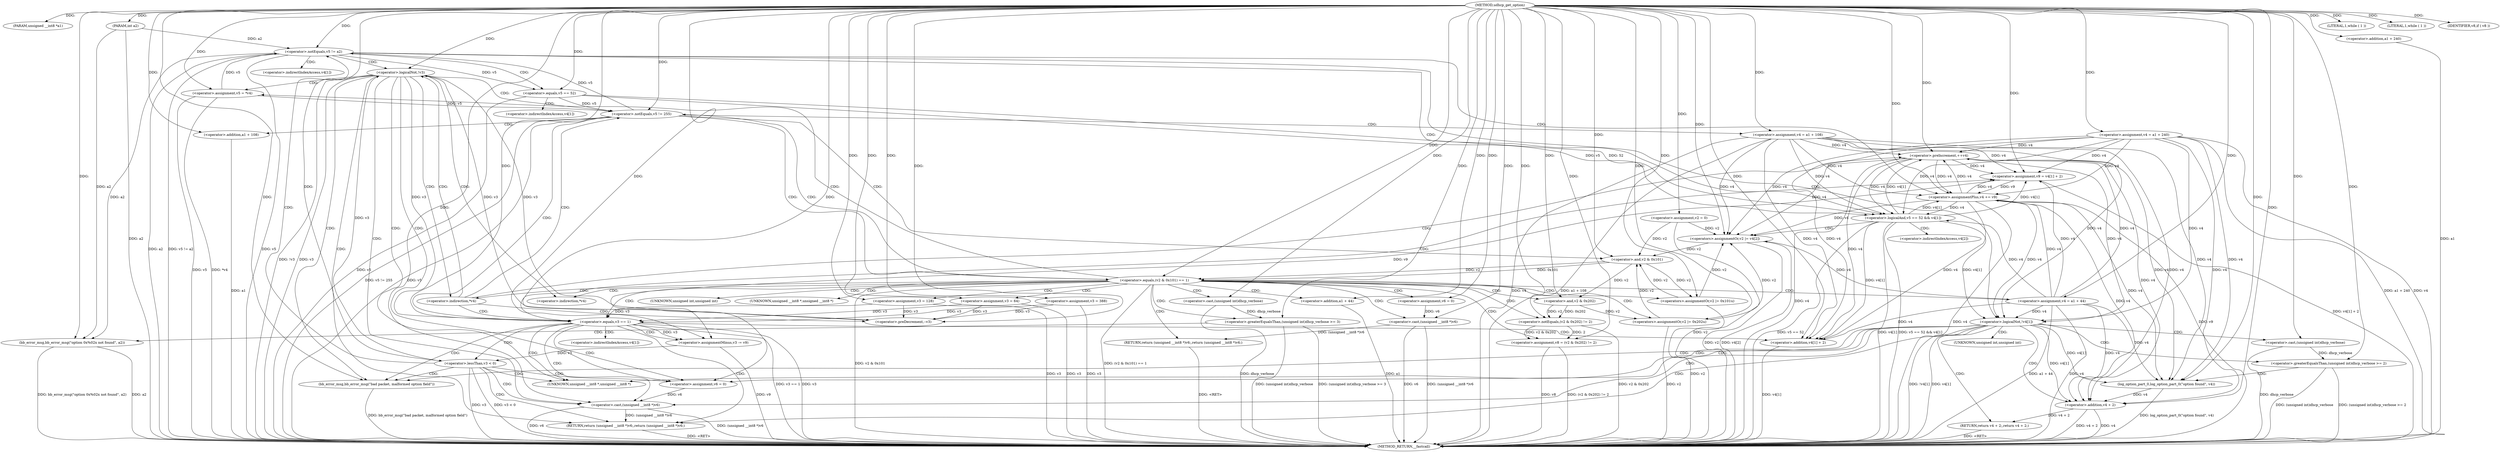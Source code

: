 digraph udhcp_get_option {  
"1000108" [label = "(METHOD,udhcp_get_option)" ]
"1000286" [label = "(METHOD_RETURN,__fastcall)" ]
"1000109" [label = "(PARAM,unsigned __int8 *a1)" ]
"1000110" [label = "(PARAM,int a2)" ]
"1000119" [label = "(<operator>.assignment,v2 = 0)" ]
"1000122" [label = "(<operator>.assignment,v3 = 388)" ]
"1000125" [label = "(<operator>.assignment,v4 = a1 + 240)" ]
"1000127" [label = "(<operator>.addition,a1 + 240)" ]
"1000131" [label = "(LITERAL,1,while ( 1 ))" ]
"1000134" [label = "(LITERAL,1,while ( 1 ))" ]
"1000136" [label = "(<operator>.assignment,v5 = *v4)" ]
"1000144" [label = "(<operator>.preDecrement,--v3)" ]
"1000146" [label = "(<operator>.preIncrement,++v4)" ]
"1000150" [label = "(<operator>.logicalNot,!v3)" ]
"1000154" [label = "(<operator>.notEquals,v5 != 255)" ]
"1000158" [label = "(<operator>.assignment,v4 = a1 + 108)" ]
"1000160" [label = "(<operator>.addition,a1 + 108)" ]
"1000164" [label = "(<operator>.equals,(v2 & 0x101) == 1)" ]
"1000165" [label = "(<operator>.and,v2 & 0x101)" ]
"1000170" [label = "(<operators>.assignmentOr,v2 |= 0x101u)" ]
"1000173" [label = "(<operator>.assignment,v3 = 128)" ]
"1000178" [label = "(<operator>.assignment,v8 = (v2 & 0x202) != 2)" ]
"1000180" [label = "(<operator>.notEquals,(v2 & 0x202) != 2)" ]
"1000181" [label = "(<operator>.and,v2 & 0x202)" ]
"1000185" [label = "(<operators>.assignmentOr,v2 |= 0x202u)" ]
"1000189" [label = "(IDENTIFIER,v8,if ( v8 ))" ]
"1000191" [label = "(<operator>.assignment,v6 = 0)" ]
"1000195" [label = "(<operator>.greaterEqualsThan,(unsigned int)dhcp_verbose >= 3)" ]
"1000196" [label = "(<operator>.cast,(unsigned int)dhcp_verbose)" ]
"1000200" [label = "(bb_error_msg,bb_error_msg(\"option 0x%02x not found\", a2))" ]
"1000203" [label = "(RETURN,return (unsigned __int8 *)v6;,return (unsigned __int8 *)v6;)" ]
"1000204" [label = "(<operator>.cast,(unsigned __int8 *)v6)" ]
"1000207" [label = "(<operator>.assignment,v4 = a1 + 44)" ]
"1000209" [label = "(<operator>.addition,a1 + 44)" ]
"1000212" [label = "(<operator>.assignment,v3 = 64)" ]
"1000216" [label = "(<operator>.equals,v3 == 1)" ]
"1000220" [label = "(<operator>.assignment,v9 = v4[1] + 2)" ]
"1000222" [label = "(<operator>.addition,v4[1] + 2)" ]
"1000227" [label = "(<operator>.assignmentMinus,v3 -= v9)" ]
"1000231" [label = "(<operator>.lessThan,v3 < 0)" ]
"1000236" [label = "(<operator>.notEquals,v5 != a2)" ]
"1000241" [label = "(<operator>.logicalAnd,v5 == 52 && v4[1])" ]
"1000242" [label = "(<operator>.equals,v5 == 52)" ]
"1000248" [label = "(<operators>.assignmentOr,v2 |= v4[2])" ]
"1000253" [label = "(<operator>.assignmentPlus,v4 += v9)" ]
"1000258" [label = "(<operator>.logicalNot,!v4[1])" ]
"1000264" [label = "(<operator>.assignment,v6 = 0)" ]
"1000267" [label = "(bb_error_msg,bb_error_msg(\"bad packet, malformed option field\"))" ]
"1000269" [label = "(RETURN,return (unsigned __int8 *)v6;,return (unsigned __int8 *)v6;)" ]
"1000270" [label = "(<operator>.cast,(unsigned __int8 *)v6)" ]
"1000274" [label = "(<operator>.greaterEqualsThan,(unsigned int)dhcp_verbose >= 2)" ]
"1000275" [label = "(<operator>.cast,(unsigned int)dhcp_verbose)" ]
"1000279" [label = "(log_option_part_0,log_option_part_0(\"option found\", v4))" ]
"1000282" [label = "(RETURN,return v4 + 2;,return v4 + 2;)" ]
"1000283" [label = "(<operator>.addition,v4 + 2)" ]
"1000138" [label = "(<operator>.indirection,*v4)" ]
"1000141" [label = "(<operator>.indirection,*v4)" ]
"1000197" [label = "(UNKNOWN,unsigned int,unsigned int)" ]
"1000205" [label = "(UNKNOWN,unsigned __int8 *,unsigned __int8 *)" ]
"1000223" [label = "(<operator>.indirectIndexAccess,v4[1])" ]
"1000245" [label = "(<operator>.indirectIndexAccess,v4[1])" ]
"1000250" [label = "(<operator>.indirectIndexAccess,v4[2])" ]
"1000259" [label = "(<operator>.indirectIndexAccess,v4[1])" ]
"1000271" [label = "(UNKNOWN,unsigned __int8 *,unsigned __int8 *)" ]
"1000276" [label = "(UNKNOWN,unsigned int,unsigned int)" ]
  "1000203" -> "1000286"  [ label = "DDG: <RET>"] 
  "1000282" -> "1000286"  [ label = "DDG: <RET>"] 
  "1000269" -> "1000286"  [ label = "DDG: <RET>"] 
  "1000173" -> "1000286"  [ label = "DDG: v3"] 
  "1000227" -> "1000286"  [ label = "DDG: v9"] 
  "1000136" -> "1000286"  [ label = "DDG: *v4"] 
  "1000204" -> "1000286"  [ label = "DDG: v6"] 
  "1000200" -> "1000286"  [ label = "DDG: a2"] 
  "1000180" -> "1000286"  [ label = "DDG: v2 & 0x202"] 
  "1000164" -> "1000286"  [ label = "DDG: (v2 & 0x101) == 1"] 
  "1000242" -> "1000286"  [ label = "DDG: v5"] 
  "1000160" -> "1000286"  [ label = "DDG: a1"] 
  "1000267" -> "1000286"  [ label = "DDG: bb_error_msg(\"bad packet, malformed option field\")"] 
  "1000200" -> "1000286"  [ label = "DDG: bb_error_msg(\"option 0x%02x not found\", a2)"] 
  "1000127" -> "1000286"  [ label = "DDG: a1"] 
  "1000125" -> "1000286"  [ label = "DDG: a1 + 240"] 
  "1000119" -> "1000286"  [ label = "DDG: v2"] 
  "1000222" -> "1000286"  [ label = "DDG: v4[1]"] 
  "1000258" -> "1000286"  [ label = "DDG: v4[1]"] 
  "1000258" -> "1000286"  [ label = "DDG: !v4[1]"] 
  "1000212" -> "1000286"  [ label = "DDG: v3"] 
  "1000216" -> "1000286"  [ label = "DDG: v3"] 
  "1000270" -> "1000286"  [ label = "DDG: v6"] 
  "1000274" -> "1000286"  [ label = "DDG: (unsigned int)dhcp_verbose >= 2"] 
  "1000136" -> "1000286"  [ label = "DDG: v5"] 
  "1000283" -> "1000286"  [ label = "DDG: v4 + 2"] 
  "1000270" -> "1000286"  [ label = "DDG: (unsigned __int8 *)v6"] 
  "1000241" -> "1000286"  [ label = "DDG: v5 == 52 && v4[1]"] 
  "1000110" -> "1000286"  [ label = "DDG: a2"] 
  "1000248" -> "1000286"  [ label = "DDG: v4[2]"] 
  "1000150" -> "1000286"  [ label = "DDG: !v3"] 
  "1000178" -> "1000286"  [ label = "DDG: (v2 & 0x202) != 2"] 
  "1000146" -> "1000286"  [ label = "DDG: v4"] 
  "1000204" -> "1000286"  [ label = "DDG: (unsigned __int8 *)v6"] 
  "1000236" -> "1000286"  [ label = "DDG: v5 != a2"] 
  "1000154" -> "1000286"  [ label = "DDG: v5"] 
  "1000236" -> "1000286"  [ label = "DDG: v5"] 
  "1000275" -> "1000286"  [ label = "DDG: dhcp_verbose"] 
  "1000158" -> "1000286"  [ label = "DDG: v4"] 
  "1000231" -> "1000286"  [ label = "DDG: v3"] 
  "1000253" -> "1000286"  [ label = "DDG: v9"] 
  "1000220" -> "1000286"  [ label = "DDG: v4[1] + 2"] 
  "1000279" -> "1000286"  [ label = "DDG: log_option_part_0(\"option found\", v4)"] 
  "1000274" -> "1000286"  [ label = "DDG: (unsigned int)dhcp_verbose"] 
  "1000248" -> "1000286"  [ label = "DDG: v2"] 
  "1000231" -> "1000286"  [ label = "DDG: v3 < 0"] 
  "1000196" -> "1000286"  [ label = "DDG: dhcp_verbose"] 
  "1000170" -> "1000286"  [ label = "DDG: v2"] 
  "1000207" -> "1000286"  [ label = "DDG: a1 + 44"] 
  "1000207" -> "1000286"  [ label = "DDG: v4"] 
  "1000125" -> "1000286"  [ label = "DDG: v4"] 
  "1000241" -> "1000286"  [ label = "DDG: v5 == 52"] 
  "1000178" -> "1000286"  [ label = "DDG: v8"] 
  "1000195" -> "1000286"  [ label = "DDG: (unsigned int)dhcp_verbose"] 
  "1000216" -> "1000286"  [ label = "DDG: v3 == 1"] 
  "1000209" -> "1000286"  [ label = "DDG: a1"] 
  "1000283" -> "1000286"  [ label = "DDG: v4"] 
  "1000236" -> "1000286"  [ label = "DDG: a2"] 
  "1000158" -> "1000286"  [ label = "DDG: a1 + 108"] 
  "1000253" -> "1000286"  [ label = "DDG: v4"] 
  "1000195" -> "1000286"  [ label = "DDG: (unsigned int)dhcp_verbose >= 3"] 
  "1000154" -> "1000286"  [ label = "DDG: v5 != 255"] 
  "1000241" -> "1000286"  [ label = "DDG: v4[1]"] 
  "1000122" -> "1000286"  [ label = "DDG: v3"] 
  "1000164" -> "1000286"  [ label = "DDG: v2 & 0x101"] 
  "1000150" -> "1000286"  [ label = "DDG: v3"] 
  "1000185" -> "1000286"  [ label = "DDG: v2"] 
  "1000108" -> "1000109"  [ label = "DDG: "] 
  "1000108" -> "1000110"  [ label = "DDG: "] 
  "1000108" -> "1000119"  [ label = "DDG: "] 
  "1000108" -> "1000122"  [ label = "DDG: "] 
  "1000108" -> "1000125"  [ label = "DDG: "] 
  "1000108" -> "1000127"  [ label = "DDG: "] 
  "1000108" -> "1000131"  [ label = "DDG: "] 
  "1000108" -> "1000134"  [ label = "DDG: "] 
  "1000108" -> "1000136"  [ label = "DDG: "] 
  "1000173" -> "1000144"  [ label = "DDG: v3"] 
  "1000212" -> "1000144"  [ label = "DDG: v3"] 
  "1000122" -> "1000144"  [ label = "DDG: v3"] 
  "1000150" -> "1000144"  [ label = "DDG: v3"] 
  "1000108" -> "1000144"  [ label = "DDG: "] 
  "1000158" -> "1000146"  [ label = "DDG: v4"] 
  "1000207" -> "1000146"  [ label = "DDG: v4"] 
  "1000125" -> "1000146"  [ label = "DDG: v4"] 
  "1000253" -> "1000146"  [ label = "DDG: v4"] 
  "1000241" -> "1000146"  [ label = "DDG: v4[1]"] 
  "1000108" -> "1000146"  [ label = "DDG: "] 
  "1000231" -> "1000150"  [ label = "DDG: v3"] 
  "1000144" -> "1000150"  [ label = "DDG: v3"] 
  "1000108" -> "1000150"  [ label = "DDG: "] 
  "1000242" -> "1000154"  [ label = "DDG: v5"] 
  "1000136" -> "1000154"  [ label = "DDG: v5"] 
  "1000108" -> "1000154"  [ label = "DDG: "] 
  "1000108" -> "1000158"  [ label = "DDG: "] 
  "1000108" -> "1000160"  [ label = "DDG: "] 
  "1000165" -> "1000164"  [ label = "DDG: v2"] 
  "1000165" -> "1000164"  [ label = "DDG: 0x101"] 
  "1000119" -> "1000165"  [ label = "DDG: v2"] 
  "1000248" -> "1000165"  [ label = "DDG: v2"] 
  "1000170" -> "1000165"  [ label = "DDG: v2"] 
  "1000185" -> "1000165"  [ label = "DDG: v2"] 
  "1000108" -> "1000165"  [ label = "DDG: "] 
  "1000108" -> "1000164"  [ label = "DDG: "] 
  "1000108" -> "1000170"  [ label = "DDG: "] 
  "1000165" -> "1000170"  [ label = "DDG: v2"] 
  "1000108" -> "1000173"  [ label = "DDG: "] 
  "1000180" -> "1000178"  [ label = "DDG: v2 & 0x202"] 
  "1000180" -> "1000178"  [ label = "DDG: 2"] 
  "1000108" -> "1000178"  [ label = "DDG: "] 
  "1000181" -> "1000180"  [ label = "DDG: v2"] 
  "1000181" -> "1000180"  [ label = "DDG: 0x202"] 
  "1000165" -> "1000181"  [ label = "DDG: v2"] 
  "1000108" -> "1000181"  [ label = "DDG: "] 
  "1000108" -> "1000180"  [ label = "DDG: "] 
  "1000108" -> "1000185"  [ label = "DDG: "] 
  "1000181" -> "1000185"  [ label = "DDG: v2"] 
  "1000108" -> "1000189"  [ label = "DDG: "] 
  "1000108" -> "1000191"  [ label = "DDG: "] 
  "1000196" -> "1000195"  [ label = "DDG: dhcp_verbose"] 
  "1000108" -> "1000196"  [ label = "DDG: "] 
  "1000108" -> "1000195"  [ label = "DDG: "] 
  "1000108" -> "1000200"  [ label = "DDG: "] 
  "1000236" -> "1000200"  [ label = "DDG: a2"] 
  "1000110" -> "1000200"  [ label = "DDG: a2"] 
  "1000204" -> "1000203"  [ label = "DDG: (unsigned __int8 *)v6"] 
  "1000191" -> "1000204"  [ label = "DDG: v6"] 
  "1000108" -> "1000204"  [ label = "DDG: "] 
  "1000108" -> "1000207"  [ label = "DDG: "] 
  "1000108" -> "1000209"  [ label = "DDG: "] 
  "1000108" -> "1000212"  [ label = "DDG: "] 
  "1000173" -> "1000216"  [ label = "DDG: v3"] 
  "1000212" -> "1000216"  [ label = "DDG: v3"] 
  "1000122" -> "1000216"  [ label = "DDG: v3"] 
  "1000150" -> "1000216"  [ label = "DDG: v3"] 
  "1000108" -> "1000216"  [ label = "DDG: "] 
  "1000146" -> "1000220"  [ label = "DDG: v4"] 
  "1000158" -> "1000220"  [ label = "DDG: v4"] 
  "1000207" -> "1000220"  [ label = "DDG: v4"] 
  "1000125" -> "1000220"  [ label = "DDG: v4"] 
  "1000253" -> "1000220"  [ label = "DDG: v4"] 
  "1000241" -> "1000220"  [ label = "DDG: v4[1]"] 
  "1000108" -> "1000220"  [ label = "DDG: "] 
  "1000146" -> "1000222"  [ label = "DDG: v4"] 
  "1000158" -> "1000222"  [ label = "DDG: v4"] 
  "1000207" -> "1000222"  [ label = "DDG: v4"] 
  "1000125" -> "1000222"  [ label = "DDG: v4"] 
  "1000253" -> "1000222"  [ label = "DDG: v4"] 
  "1000241" -> "1000222"  [ label = "DDG: v4[1]"] 
  "1000108" -> "1000222"  [ label = "DDG: "] 
  "1000220" -> "1000227"  [ label = "DDG: v9"] 
  "1000108" -> "1000227"  [ label = "DDG: "] 
  "1000216" -> "1000227"  [ label = "DDG: v3"] 
  "1000227" -> "1000231"  [ label = "DDG: v3"] 
  "1000108" -> "1000231"  [ label = "DDG: "] 
  "1000136" -> "1000236"  [ label = "DDG: v5"] 
  "1000154" -> "1000236"  [ label = "DDG: v5"] 
  "1000108" -> "1000236"  [ label = "DDG: "] 
  "1000110" -> "1000236"  [ label = "DDG: a2"] 
  "1000242" -> "1000241"  [ label = "DDG: v5"] 
  "1000242" -> "1000241"  [ label = "DDG: 52"] 
  "1000236" -> "1000242"  [ label = "DDG: v5"] 
  "1000108" -> "1000242"  [ label = "DDG: "] 
  "1000146" -> "1000241"  [ label = "DDG: v4"] 
  "1000158" -> "1000241"  [ label = "DDG: v4"] 
  "1000207" -> "1000241"  [ label = "DDG: v4"] 
  "1000125" -> "1000241"  [ label = "DDG: v4"] 
  "1000253" -> "1000241"  [ label = "DDG: v4"] 
  "1000146" -> "1000248"  [ label = "DDG: v4"] 
  "1000158" -> "1000248"  [ label = "DDG: v4"] 
  "1000207" -> "1000248"  [ label = "DDG: v4"] 
  "1000125" -> "1000248"  [ label = "DDG: v4"] 
  "1000253" -> "1000248"  [ label = "DDG: v4"] 
  "1000119" -> "1000248"  [ label = "DDG: v2"] 
  "1000170" -> "1000248"  [ label = "DDG: v2"] 
  "1000185" -> "1000248"  [ label = "DDG: v2"] 
  "1000108" -> "1000248"  [ label = "DDG: "] 
  "1000108" -> "1000253"  [ label = "DDG: "] 
  "1000220" -> "1000253"  [ label = "DDG: v9"] 
  "1000146" -> "1000253"  [ label = "DDG: v4"] 
  "1000158" -> "1000253"  [ label = "DDG: v4"] 
  "1000207" -> "1000253"  [ label = "DDG: v4"] 
  "1000125" -> "1000253"  [ label = "DDG: v4"] 
  "1000241" -> "1000253"  [ label = "DDG: v4[1]"] 
  "1000146" -> "1000258"  [ label = "DDG: v4"] 
  "1000158" -> "1000258"  [ label = "DDG: v4"] 
  "1000207" -> "1000258"  [ label = "DDG: v4"] 
  "1000125" -> "1000258"  [ label = "DDG: v4"] 
  "1000253" -> "1000258"  [ label = "DDG: v4"] 
  "1000241" -> "1000258"  [ label = "DDG: v4[1]"] 
  "1000108" -> "1000264"  [ label = "DDG: "] 
  "1000108" -> "1000267"  [ label = "DDG: "] 
  "1000270" -> "1000269"  [ label = "DDG: (unsigned __int8 *)v6"] 
  "1000264" -> "1000270"  [ label = "DDG: v6"] 
  "1000108" -> "1000270"  [ label = "DDG: "] 
  "1000275" -> "1000274"  [ label = "DDG: dhcp_verbose"] 
  "1000108" -> "1000275"  [ label = "DDG: "] 
  "1000108" -> "1000274"  [ label = "DDG: "] 
  "1000108" -> "1000279"  [ label = "DDG: "] 
  "1000258" -> "1000279"  [ label = "DDG: v4[1]"] 
  "1000146" -> "1000279"  [ label = "DDG: v4"] 
  "1000158" -> "1000279"  [ label = "DDG: v4"] 
  "1000207" -> "1000279"  [ label = "DDG: v4"] 
  "1000125" -> "1000279"  [ label = "DDG: v4"] 
  "1000253" -> "1000279"  [ label = "DDG: v4"] 
  "1000283" -> "1000282"  [ label = "DDG: v4 + 2"] 
  "1000258" -> "1000283"  [ label = "DDG: v4[1]"] 
  "1000146" -> "1000283"  [ label = "DDG: v4"] 
  "1000158" -> "1000283"  [ label = "DDG: v4"] 
  "1000207" -> "1000283"  [ label = "DDG: v4"] 
  "1000253" -> "1000283"  [ label = "DDG: v4"] 
  "1000279" -> "1000283"  [ label = "DDG: v4"] 
  "1000125" -> "1000283"  [ label = "DDG: v4"] 
  "1000108" -> "1000283"  [ label = "DDG: "] 
  "1000141" -> "1000144"  [ label = "CDG: "] 
  "1000141" -> "1000150"  [ label = "CDG: "] 
  "1000141" -> "1000146"  [ label = "CDG: "] 
  "1000141" -> "1000216"  [ label = "CDG: "] 
  "1000141" -> "1000154"  [ label = "CDG: "] 
  "1000150" -> "1000271"  [ label = "CDG: "] 
  "1000150" -> "1000270"  [ label = "CDG: "] 
  "1000150" -> "1000269"  [ label = "CDG: "] 
  "1000150" -> "1000267"  [ label = "CDG: "] 
  "1000150" -> "1000264"  [ label = "CDG: "] 
  "1000150" -> "1000141"  [ label = "CDG: "] 
  "1000150" -> "1000138"  [ label = "CDG: "] 
  "1000150" -> "1000136"  [ label = "CDG: "] 
  "1000150" -> "1000154"  [ label = "CDG: "] 
  "1000154" -> "1000165"  [ label = "CDG: "] 
  "1000154" -> "1000164"  [ label = "CDG: "] 
  "1000154" -> "1000216"  [ label = "CDG: "] 
  "1000154" -> "1000160"  [ label = "CDG: "] 
  "1000154" -> "1000158"  [ label = "CDG: "] 
  "1000164" -> "1000173"  [ label = "CDG: "] 
  "1000164" -> "1000170"  [ label = "CDG: "] 
  "1000164" -> "1000185"  [ label = "CDG: "] 
  "1000164" -> "1000181"  [ label = "CDG: "] 
  "1000164" -> "1000180"  [ label = "CDG: "] 
  "1000164" -> "1000178"  [ label = "CDG: "] 
  "1000164" -> "1000191"  [ label = "CDG: "] 
  "1000164" -> "1000207"  [ label = "CDG: "] 
  "1000164" -> "1000205"  [ label = "CDG: "] 
  "1000164" -> "1000204"  [ label = "CDG: "] 
  "1000164" -> "1000203"  [ label = "CDG: "] 
  "1000164" -> "1000197"  [ label = "CDG: "] 
  "1000164" -> "1000196"  [ label = "CDG: "] 
  "1000164" -> "1000195"  [ label = "CDG: "] 
  "1000164" -> "1000212"  [ label = "CDG: "] 
  "1000164" -> "1000209"  [ label = "CDG: "] 
  "1000164" -> "1000216"  [ label = "CDG: "] 
  "1000164" -> "1000141"  [ label = "CDG: "] 
  "1000164" -> "1000138"  [ label = "CDG: "] 
  "1000164" -> "1000136"  [ label = "CDG: "] 
  "1000164" -> "1000154"  [ label = "CDG: "] 
  "1000195" -> "1000200"  [ label = "CDG: "] 
  "1000216" -> "1000223"  [ label = "CDG: "] 
  "1000216" -> "1000222"  [ label = "CDG: "] 
  "1000216" -> "1000220"  [ label = "CDG: "] 
  "1000216" -> "1000231"  [ label = "CDG: "] 
  "1000216" -> "1000227"  [ label = "CDG: "] 
  "1000216" -> "1000271"  [ label = "CDG: "] 
  "1000216" -> "1000270"  [ label = "CDG: "] 
  "1000216" -> "1000269"  [ label = "CDG: "] 
  "1000216" -> "1000267"  [ label = "CDG: "] 
  "1000216" -> "1000264"  [ label = "CDG: "] 
  "1000231" -> "1000236"  [ label = "CDG: "] 
  "1000231" -> "1000271"  [ label = "CDG: "] 
  "1000231" -> "1000270"  [ label = "CDG: "] 
  "1000231" -> "1000269"  [ label = "CDG: "] 
  "1000231" -> "1000267"  [ label = "CDG: "] 
  "1000231" -> "1000264"  [ label = "CDG: "] 
  "1000236" -> "1000253"  [ label = "CDG: "] 
  "1000236" -> "1000242"  [ label = "CDG: "] 
  "1000236" -> "1000241"  [ label = "CDG: "] 
  "1000236" -> "1000259"  [ label = "CDG: "] 
  "1000236" -> "1000258"  [ label = "CDG: "] 
  "1000236" -> "1000150"  [ label = "CDG: "] 
  "1000241" -> "1000250"  [ label = "CDG: "] 
  "1000241" -> "1000248"  [ label = "CDG: "] 
  "1000242" -> "1000245"  [ label = "CDG: "] 
  "1000258" -> "1000271"  [ label = "CDG: "] 
  "1000258" -> "1000270"  [ label = "CDG: "] 
  "1000258" -> "1000269"  [ label = "CDG: "] 
  "1000258" -> "1000267"  [ label = "CDG: "] 
  "1000258" -> "1000264"  [ label = "CDG: "] 
  "1000258" -> "1000283"  [ label = "CDG: "] 
  "1000258" -> "1000282"  [ label = "CDG: "] 
  "1000258" -> "1000276"  [ label = "CDG: "] 
  "1000258" -> "1000275"  [ label = "CDG: "] 
  "1000258" -> "1000274"  [ label = "CDG: "] 
  "1000274" -> "1000279"  [ label = "CDG: "] 
}
